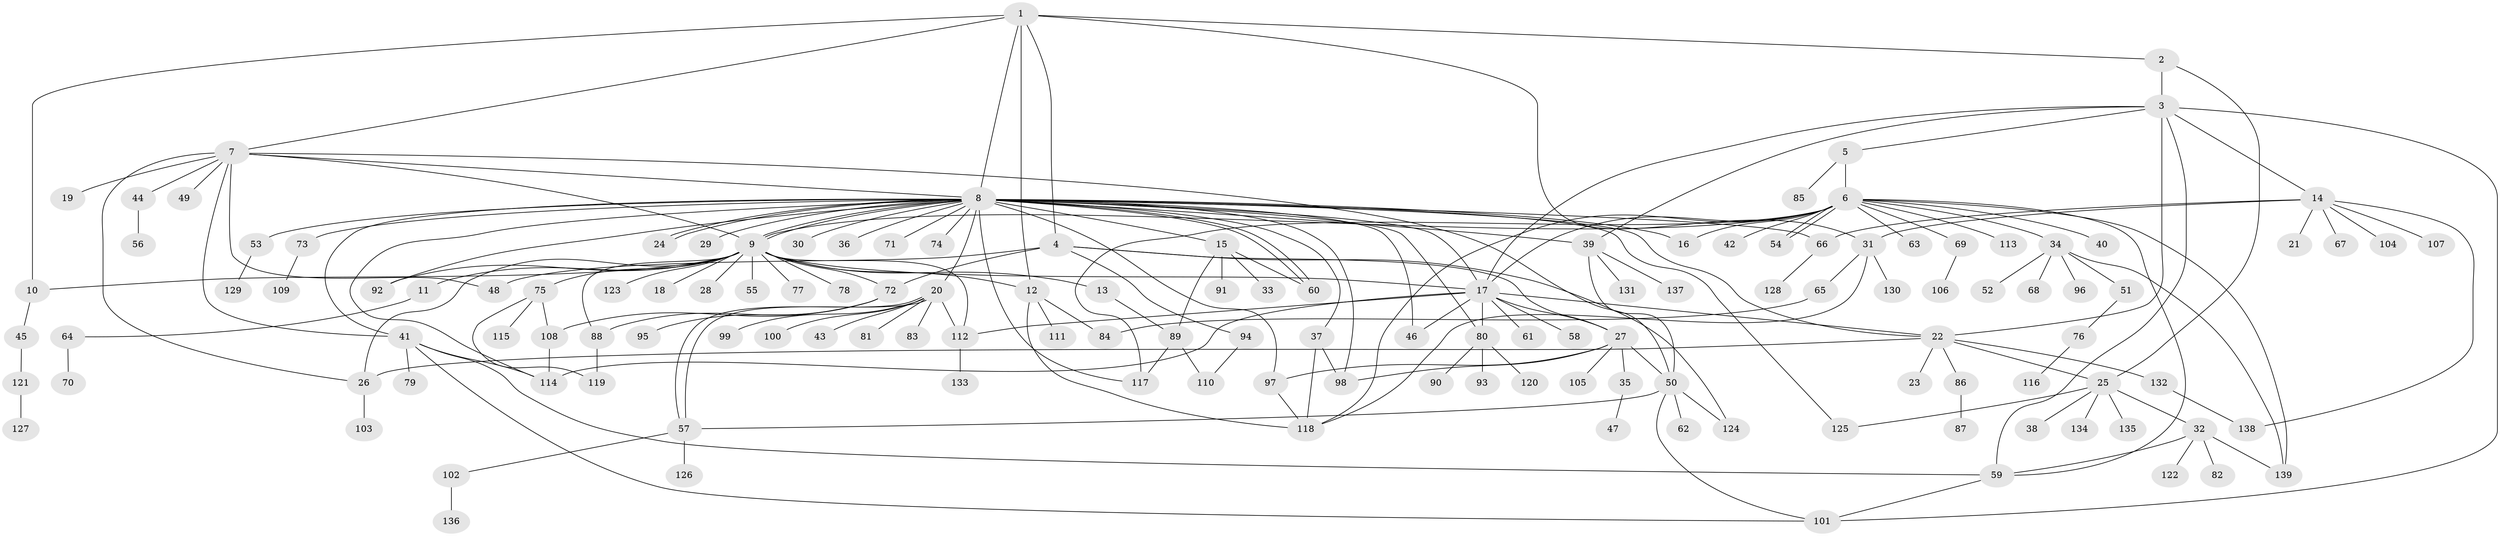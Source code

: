 // Generated by graph-tools (version 1.1) at 2025/11/02/27/25 16:11:11]
// undirected, 139 vertices, 202 edges
graph export_dot {
graph [start="1"]
  node [color=gray90,style=filled];
  1;
  2;
  3;
  4;
  5;
  6;
  7;
  8;
  9;
  10;
  11;
  12;
  13;
  14;
  15;
  16;
  17;
  18;
  19;
  20;
  21;
  22;
  23;
  24;
  25;
  26;
  27;
  28;
  29;
  30;
  31;
  32;
  33;
  34;
  35;
  36;
  37;
  38;
  39;
  40;
  41;
  42;
  43;
  44;
  45;
  46;
  47;
  48;
  49;
  50;
  51;
  52;
  53;
  54;
  55;
  56;
  57;
  58;
  59;
  60;
  61;
  62;
  63;
  64;
  65;
  66;
  67;
  68;
  69;
  70;
  71;
  72;
  73;
  74;
  75;
  76;
  77;
  78;
  79;
  80;
  81;
  82;
  83;
  84;
  85;
  86;
  87;
  88;
  89;
  90;
  91;
  92;
  93;
  94;
  95;
  96;
  97;
  98;
  99;
  100;
  101;
  102;
  103;
  104;
  105;
  106;
  107;
  108;
  109;
  110;
  111;
  112;
  113;
  114;
  115;
  116;
  117;
  118;
  119;
  120;
  121;
  122;
  123;
  124;
  125;
  126;
  127;
  128;
  129;
  130;
  131;
  132;
  133;
  134;
  135;
  136;
  137;
  138;
  139;
  1 -- 2;
  1 -- 4;
  1 -- 7;
  1 -- 8;
  1 -- 10;
  1 -- 12;
  1 -- 31;
  2 -- 3;
  2 -- 25;
  3 -- 5;
  3 -- 14;
  3 -- 17;
  3 -- 22;
  3 -- 39;
  3 -- 59;
  3 -- 101;
  4 -- 27;
  4 -- 48;
  4 -- 72;
  4 -- 94;
  4 -- 124;
  5 -- 6;
  5 -- 85;
  6 -- 9;
  6 -- 16;
  6 -- 17;
  6 -- 34;
  6 -- 40;
  6 -- 42;
  6 -- 54;
  6 -- 54;
  6 -- 59;
  6 -- 63;
  6 -- 69;
  6 -- 113;
  6 -- 117;
  6 -- 118;
  6 -- 139;
  7 -- 8;
  7 -- 9;
  7 -- 19;
  7 -- 26;
  7 -- 41;
  7 -- 44;
  7 -- 48;
  7 -- 49;
  7 -- 50;
  8 -- 9;
  8 -- 9;
  8 -- 15;
  8 -- 16;
  8 -- 17;
  8 -- 20;
  8 -- 22;
  8 -- 24;
  8 -- 24;
  8 -- 29;
  8 -- 30;
  8 -- 36;
  8 -- 37;
  8 -- 39;
  8 -- 41;
  8 -- 46;
  8 -- 53;
  8 -- 60;
  8 -- 60;
  8 -- 66;
  8 -- 71;
  8 -- 73;
  8 -- 74;
  8 -- 80;
  8 -- 92;
  8 -- 97;
  8 -- 98;
  8 -- 114;
  8 -- 117;
  8 -- 125;
  9 -- 10;
  9 -- 11;
  9 -- 12;
  9 -- 13;
  9 -- 17;
  9 -- 18;
  9 -- 26;
  9 -- 28;
  9 -- 55;
  9 -- 72;
  9 -- 75;
  9 -- 77;
  9 -- 78;
  9 -- 88;
  9 -- 92;
  9 -- 112;
  9 -- 123;
  10 -- 45;
  11 -- 64;
  12 -- 84;
  12 -- 111;
  12 -- 118;
  13 -- 89;
  14 -- 21;
  14 -- 31;
  14 -- 66;
  14 -- 67;
  14 -- 104;
  14 -- 107;
  14 -- 138;
  15 -- 33;
  15 -- 60;
  15 -- 89;
  15 -- 91;
  17 -- 22;
  17 -- 27;
  17 -- 46;
  17 -- 58;
  17 -- 61;
  17 -- 80;
  17 -- 112;
  17 -- 114;
  20 -- 43;
  20 -- 57;
  20 -- 57;
  20 -- 81;
  20 -- 83;
  20 -- 99;
  20 -- 100;
  20 -- 112;
  22 -- 23;
  22 -- 25;
  22 -- 26;
  22 -- 86;
  22 -- 132;
  25 -- 32;
  25 -- 38;
  25 -- 125;
  25 -- 134;
  25 -- 135;
  26 -- 103;
  27 -- 35;
  27 -- 50;
  27 -- 97;
  27 -- 98;
  27 -- 105;
  31 -- 65;
  31 -- 118;
  31 -- 130;
  32 -- 59;
  32 -- 82;
  32 -- 122;
  32 -- 139;
  34 -- 51;
  34 -- 52;
  34 -- 68;
  34 -- 96;
  34 -- 139;
  35 -- 47;
  37 -- 98;
  37 -- 118;
  39 -- 50;
  39 -- 131;
  39 -- 137;
  41 -- 59;
  41 -- 79;
  41 -- 101;
  41 -- 114;
  44 -- 56;
  45 -- 121;
  50 -- 57;
  50 -- 62;
  50 -- 101;
  50 -- 124;
  51 -- 76;
  53 -- 129;
  57 -- 102;
  57 -- 126;
  59 -- 101;
  64 -- 70;
  65 -- 84;
  66 -- 128;
  69 -- 106;
  72 -- 88;
  72 -- 95;
  72 -- 108;
  73 -- 109;
  75 -- 108;
  75 -- 115;
  75 -- 119;
  76 -- 116;
  80 -- 90;
  80 -- 93;
  80 -- 120;
  86 -- 87;
  88 -- 119;
  89 -- 110;
  89 -- 117;
  94 -- 110;
  97 -- 118;
  102 -- 136;
  108 -- 114;
  112 -- 133;
  121 -- 127;
  132 -- 138;
}
